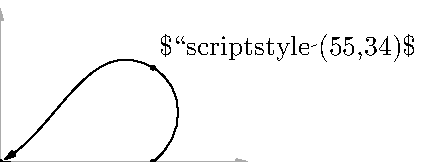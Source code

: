 \documentclass{standalone}
\usepackage{dwmpcode}
\usepackage{luamplib}
\mplibtextextlabel{enable}
\begin{document}
\begin{mplibcode}
beginfig(1);
ahangle := 30;
path xx, yy; xx = left scaled 8 -- right scaled 89; yy = down scaled 8 -- up scaled 55;
path u; u = origin {right} .. (55,0) .. (55,34) .. {-2, -1} origin; 
drawarrow xx withcolor .67 white;
drawarrow yy withcolor .67 white;
drawarrow u cutafter fullcircle scaled 4;
dotlabeldiam := 2;
dotlabel.urt("$\scriptstyle (55,34)$", point 2 of u);
dotlabel.lrt("$\scriptstyle (55,0)$", point 1 of u);
dotlabel.llft("$\scriptstyle (0,0)$", point 0 of u);
label.bot(TEX("\mpl{drawarrow u cutafter fullcircle scaled 4};") scaled 0.8,
point 1/2 of bbox currentpicture shifted 13 down);
endfig;
\end{mplibcode}
\end{document}
